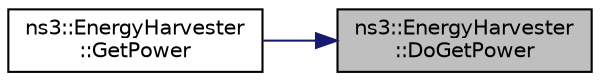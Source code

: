 digraph "ns3::EnergyHarvester::DoGetPower"
{
 // LATEX_PDF_SIZE
  edge [fontname="Helvetica",fontsize="10",labelfontname="Helvetica",labelfontsize="10"];
  node [fontname="Helvetica",fontsize="10",shape=record];
  rankdir="RL";
  Node1 [label="ns3::EnergyHarvester\l::DoGetPower",height=0.2,width=0.4,color="black", fillcolor="grey75", style="filled", fontcolor="black",tooltip="This method is called by the GetPower method and it needs to be implemented by the subclasses of the ..."];
  Node1 -> Node2 [dir="back",color="midnightblue",fontsize="10",style="solid",fontname="Helvetica"];
  Node2 [label="ns3::EnergyHarvester\l::GetPower",height=0.2,width=0.4,color="black", fillcolor="white", style="filled",URL="$classns3_1_1_energy_harvester.html#adc6f5717b72d5495783d63aca8a33498",tooltip=" "];
}
